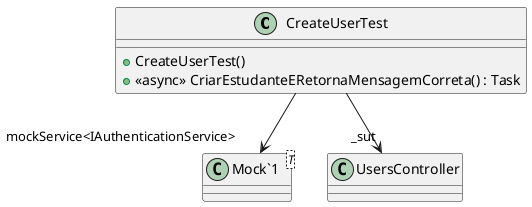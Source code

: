 @startuml
class CreateUserTest {
    + CreateUserTest()
    + <<async>> CriarEstudanteERetornaMensagemCorreta() : Task
}
class "Mock`1"<T> {
}
CreateUserTest --> "_sut" UsersController
CreateUserTest --> "mockService<IAuthenticationService>" "Mock`1"
@enduml
